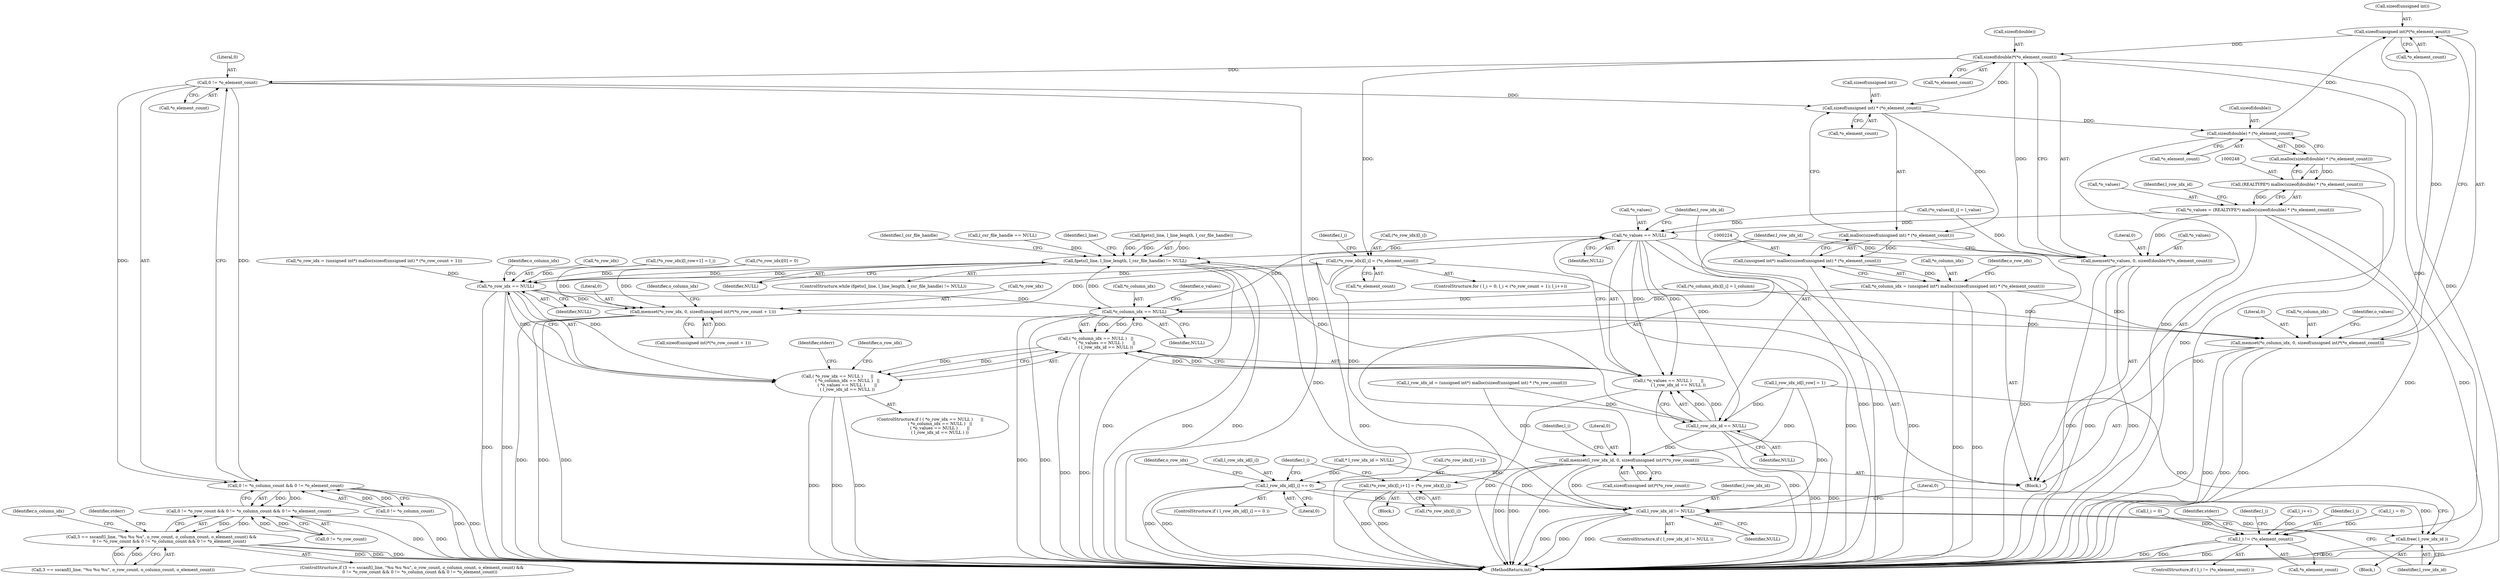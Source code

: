 digraph "0_libxsmm_151481489192e6d1997f8bde52c5c425ea41741d_0@API" {
"1000306" [label="(Call,sizeof(unsigned int)*(*o_element_count))"];
"1000250" [label="(Call,sizeof(double) * (*o_element_count))"];
"1000226" [label="(Call,sizeof(unsigned int) * (*o_element_count))"];
"1000315" [label="(Call,sizeof(double)*(*o_element_count))"];
"1000306" [label="(Call,sizeof(unsigned int)*(*o_element_count))"];
"1000215" [label="(Call,0 != *o_element_count)"];
"1000302" [label="(Call,memset(*o_column_idx, 0, sizeof(unsigned int)*(*o_element_count)))"];
"1000210" [label="(Call,0 != *o_column_count && 0 != *o_element_count)"];
"1000205" [label="(Call,0 != *o_row_count && 0 != *o_column_count && 0 != *o_element_count)"];
"1000196" [label="(Call,3 == sscanf(l_line, \"%u %u %u\", o_row_count, o_column_count, o_element_count) &&\n            0 != *o_row_count && 0 != *o_column_count && 0 != *o_element_count)"];
"1000225" [label="(Call,malloc(sizeof(unsigned int) * (*o_element_count)))"];
"1000223" [label="(Call,(unsigned int*) malloc(sizeof(unsigned int) * (*o_element_count)))"];
"1000220" [label="(Call,*o_column_idx = (unsigned int*) malloc(sizeof(unsigned int) * (*o_element_count)))"];
"1000272" [label="(Call,*o_column_idx == NULL)"];
"1000161" [label="(Call,fgets(l_line, l_line_length, l_csr_file_handle) != NULL)"];
"1000267" [label="(Call,*o_row_idx == NULL)"];
"1000266" [label="(Call,( *o_row_idx == NULL )      ||\n               ( *o_column_idx == NULL )   ||\n               ( *o_values == NULL )       ||\n               ( l_row_idx_id == NULL ))"];
"1000291" [label="(Call,memset(*o_row_idx, 0, sizeof(unsigned int)*(*o_row_count + 1)))"];
"1000466" [label="(Call,l_row_idx_id != NULL)"];
"1000470" [label="(Call,free( l_row_idx_id ))"];
"1000271" [label="(Call,( *o_column_idx == NULL )   ||\n               ( *o_values == NULL )       ||\n               ( l_row_idx_id == NULL ))"];
"1000277" [label="(Call,*o_values == NULL)"];
"1000276" [label="(Call,( *o_values == NULL )       ||\n               ( l_row_idx_id == NULL ))"];
"1000281" [label="(Call,l_row_idx_id == NULL)"];
"1000320" [label="(Call,memset(l_row_idx_id, 0, sizeof(unsigned int)*(*o_row_count)))"];
"1000448" [label="(Call,l_row_idx_id[l_i] == 0)"];
"1000311" [label="(Call,memset(*o_values, 0, sizeof(double)*(*o_element_count)))"];
"1000249" [label="(Call,malloc(sizeof(double) * (*o_element_count)))"];
"1000247" [label="(Call,(REALTYPE*) malloc(sizeof(double) * (*o_element_count)))"];
"1000244" [label="(Call,*o_values = (REALTYPE*) malloc(sizeof(double) * (*o_element_count)))"];
"1000340" [label="(Call,(*o_row_idx)[l_i] = (*o_element_count))"];
"1000454" [label="(Call,(*o_row_idx)[l_i+1] = (*o_row_idx)[l_i])"];
"1000425" [label="(Call,l_i != (*o_element_count))"];
"1000227" [label="(Call,sizeof(unsigned int))"];
"1000307" [label="(Call,sizeof(unsigned int))"];
"1000171" [label="(Identifier,l_line)"];
"1000141" [label="(Call,l_i = 0)"];
"1000160" [label="(ControlStructure,while (fgets(l_line, l_line_length, l_csr_file_handle) != NULL))"];
"1000162" [label="(Call,fgets(l_line, l_line_length, l_csr_file_handle))"];
"1000295" [label="(Call,sizeof(unsigned int)*(*o_row_count + 1))"];
"1000277" [label="(Call,*o_values == NULL)"];
"1000401" [label="(Call,(*o_values)[l_i] = l_value)"];
"1000330" [label="(Identifier,l_i)"];
"1000353" [label="(Call,l_i = 0)"];
"1000233" [label="(Identifier,o_row_idx)"];
"1000302" [label="(Call,memset(*o_column_idx, 0, sizeof(unsigned int)*(*o_element_count)))"];
"1000448" [label="(Call,l_row_idx_id[l_i] == 0)"];
"1000210" [label="(Call,0 != *o_column_count && 0 != *o_element_count)"];
"1000223" [label="(Call,(unsigned int*) malloc(sizeof(unsigned int) * (*o_element_count)))"];
"1000431" [label="(Identifier,stderr)"];
"1000272" [label="(Call,*o_column_idx == NULL)"];
"1000255" [label="(Call,l_row_idx_id = (unsigned int*) malloc(sizeof(unsigned int) * (*o_row_count)))"];
"1000461" [label="(Call,(*o_row_idx)[l_i])"];
"1000454" [label="(Call,(*o_row_idx)[l_i+1] = (*o_row_idx)[l_i])"];
"1000221" [label="(Call,*o_column_idx)"];
"1000267" [label="(Call,*o_row_idx == NULL)"];
"1000341" [label="(Call,(*o_row_idx)[l_i])"];
"1000328" [label="(ControlStructure,for ( l_i = 0; l_i < (*o_row_count + 1); l_i++))"];
"1000225" [label="(Call,malloc(sizeof(unsigned int) * (*o_element_count)))"];
"1000471" [label="(Identifier,l_row_idx_id)"];
"1000321" [label="(Identifier,l_row_idx_id)"];
"1000314" [label="(Literal,0)"];
"1000215" [label="(Call,0 != *o_element_count)"];
"1000244" [label="(Call,*o_values = (REALTYPE*) malloc(sizeof(double) * (*o_element_count)))"];
"1000427" [label="(Call,*o_element_count)"];
"1000251" [label="(Call,sizeof(double))"];
"1000281" [label="(Call,l_row_idx_id == NULL)"];
"1000409" [label="(Call,l_row_idx_id[l_row] = 1)"];
"1000320" [label="(Call,memset(l_row_idx_id, 0, sizeof(unsigned int)*(*o_row_count)))"];
"1000274" [label="(Identifier,o_column_idx)"];
"1000217" [label="(Call,*o_element_count)"];
"1000137" [label="(Call,* l_row_idx_id = NULL)"];
"1000318" [label="(Call,*o_element_count)"];
"1000452" [label="(Literal,0)"];
"1000362" [label="(Identifier,stderr)"];
"1000273" [label="(Call,*o_column_idx)"];
"1000268" [label="(Call,*o_row_idx)"];
"1000449" [label="(Call,l_row_idx_id[l_i])"];
"1000323" [label="(Call,sizeof(unsigned int)*(*o_row_count))"];
"1000414" [label="(Call,(*o_row_idx)[l_row+1] = l_i)"];
"1000306" [label="(Call,sizeof(unsigned int)*(*o_element_count))"];
"1000474" [label="(MethodReturn,int)"];
"1000311" [label="(Call,memset(*o_values, 0, sizeof(double)*(*o_element_count)))"];
"1000304" [label="(Identifier,o_column_idx)"];
"1000292" [label="(Call,*o_row_idx)"];
"1000266" [label="(Call,( *o_row_idx == NULL )      ||\n               ( *o_column_idx == NULL )   ||\n               ( *o_values == NULL )       ||\n               ( l_row_idx_id == NULL ))"];
"1000275" [label="(Identifier,NULL)"];
"1000270" [label="(Identifier,NULL)"];
"1000161" [label="(Call,fgets(l_line, l_line_length, l_csr_file_handle) != NULL)"];
"1000286" [label="(Identifier,stderr)"];
"1000166" [label="(Identifier,NULL)"];
"1000473" [label="(Literal,0)"];
"1000222" [label="(Identifier,o_column_idx)"];
"1000470" [label="(Call,free( l_row_idx_id ))"];
"1000322" [label="(Literal,0)"];
"1000315" [label="(Call,sizeof(double)*(*o_element_count))"];
"1000280" [label="(Identifier,NULL)"];
"1000196" [label="(Call,3 == sscanf(l_line, \"%u %u %u\", o_row_count, o_column_count, o_element_count) &&\n            0 != *o_row_count && 0 != *o_column_count && 0 != *o_element_count)"];
"1000425" [label="(Call,l_i != (*o_element_count))"];
"1000423" [label="(Identifier,l_csr_file_handle)"];
"1000309" [label="(Call,*o_element_count)"];
"1000447" [label="(ControlStructure,if ( l_row_idx_id[l_i] == 0 ))"];
"1000150" [label="(Call,l_csr_file_handle == NULL)"];
"1000347" [label="(Call,(*o_row_idx)[0] = 0)"];
"1000316" [label="(Call,sizeof(double))"];
"1000265" [label="(ControlStructure,if ( ( *o_row_idx == NULL )      ||\n               ( *o_column_idx == NULL )   ||\n               ( *o_values == NULL )       ||\n               ( l_row_idx_id == NULL ) ))"];
"1000283" [label="(Identifier,NULL)"];
"1000305" [label="(Literal,0)"];
"1000339" [label="(Identifier,l_i)"];
"1000303" [label="(Call,*o_column_idx)"];
"1000219" [label="(Block,)"];
"1000466" [label="(Call,l_row_idx_id != NULL)"];
"1000294" [label="(Literal,0)"];
"1000229" [label="(Call,*o_element_count)"];
"1000340" [label="(Call,(*o_row_idx)[l_i] = (*o_element_count))"];
"1000195" [label="(ControlStructure,if (3 == sscanf(l_line, \"%u %u %u\", o_row_count, o_column_count, o_element_count) &&\n            0 != *o_row_count && 0 != *o_column_count && 0 != *o_element_count))"];
"1000231" [label="(Call,*o_row_idx = (unsigned int*) malloc(sizeof(unsigned int) * (*o_row_count + 1)))"];
"1000438" [label="(Identifier,l_i)"];
"1000424" [label="(ControlStructure,if ( l_i != (*o_element_count) ))"];
"1000245" [label="(Call,*o_values)"];
"1000249" [label="(Call,malloc(sizeof(double) * (*o_element_count)))"];
"1000453" [label="(Block,)"];
"1000457" [label="(Identifier,o_row_idx)"];
"1000278" [label="(Call,*o_values)"];
"1000469" [label="(Block,)"];
"1000279" [label="(Identifier,o_values)"];
"1000256" [label="(Identifier,l_row_idx_id)"];
"1000271" [label="(Call,( *o_column_idx == NULL )   ||\n               ( *o_values == NULL )       ||\n               ( l_row_idx_id == NULL ))"];
"1000226" [label="(Call,sizeof(unsigned int) * (*o_element_count))"];
"1000445" [label="(Identifier,l_i)"];
"1000455" [label="(Call,(*o_row_idx)[l_i+1])"];
"1000206" [label="(Call,0 != *o_row_count)"];
"1000205" [label="(Call,0 != *o_row_count && 0 != *o_column_count && 0 != *o_element_count)"];
"1000312" [label="(Call,*o_values)"];
"1000465" [label="(ControlStructure,if ( l_row_idx_id != NULL ))"];
"1000250" [label="(Call,sizeof(double) * (*o_element_count))"];
"1000211" [label="(Call,0 != *o_column_count)"];
"1000467" [label="(Identifier,l_row_idx_id)"];
"1000253" [label="(Call,*o_element_count)"];
"1000291" [label="(Call,memset(*o_row_idx, 0, sizeof(unsigned int)*(*o_row_count + 1)))"];
"1000197" [label="(Call,3 == sscanf(l_line, \"%u %u %u\", o_row_count, o_column_count, o_element_count))"];
"1000276" [label="(Call,( *o_values == NULL )       ||\n               ( l_row_idx_id == NULL ))"];
"1000282" [label="(Identifier,l_row_idx_id)"];
"1000216" [label="(Literal,0)"];
"1000395" [label="(Call,(*o_column_idx)[l_i] = l_column)"];
"1000313" [label="(Identifier,o_values)"];
"1000407" [label="(Call,l_i++)"];
"1000293" [label="(Identifier,o_row_idx)"];
"1000247" [label="(Call,(REALTYPE*) malloc(sizeof(double) * (*o_element_count)))"];
"1000468" [label="(Identifier,NULL)"];
"1000345" [label="(Call,*o_element_count)"];
"1000426" [label="(Identifier,l_i)"];
"1000220" [label="(Call,*o_column_idx = (unsigned int*) malloc(sizeof(unsigned int) * (*o_element_count)))"];
"1000306" -> "1000302"  [label="AST: "];
"1000306" -> "1000309"  [label="CFG: "];
"1000307" -> "1000306"  [label="AST: "];
"1000309" -> "1000306"  [label="AST: "];
"1000302" -> "1000306"  [label="CFG: "];
"1000306" -> "1000302"  [label="DDG: "];
"1000250" -> "1000306"  [label="DDG: "];
"1000306" -> "1000315"  [label="DDG: "];
"1000250" -> "1000249"  [label="AST: "];
"1000250" -> "1000253"  [label="CFG: "];
"1000251" -> "1000250"  [label="AST: "];
"1000253" -> "1000250"  [label="AST: "];
"1000249" -> "1000250"  [label="CFG: "];
"1000250" -> "1000474"  [label="DDG: "];
"1000250" -> "1000249"  [label="DDG: "];
"1000226" -> "1000250"  [label="DDG: "];
"1000226" -> "1000225"  [label="AST: "];
"1000226" -> "1000229"  [label="CFG: "];
"1000227" -> "1000226"  [label="AST: "];
"1000229" -> "1000226"  [label="AST: "];
"1000225" -> "1000226"  [label="CFG: "];
"1000226" -> "1000225"  [label="DDG: "];
"1000315" -> "1000226"  [label="DDG: "];
"1000215" -> "1000226"  [label="DDG: "];
"1000315" -> "1000311"  [label="AST: "];
"1000315" -> "1000318"  [label="CFG: "];
"1000316" -> "1000315"  [label="AST: "];
"1000318" -> "1000315"  [label="AST: "];
"1000311" -> "1000315"  [label="CFG: "];
"1000315" -> "1000474"  [label="DDG: "];
"1000315" -> "1000215"  [label="DDG: "];
"1000315" -> "1000311"  [label="DDG: "];
"1000315" -> "1000340"  [label="DDG: "];
"1000315" -> "1000425"  [label="DDG: "];
"1000215" -> "1000210"  [label="AST: "];
"1000215" -> "1000217"  [label="CFG: "];
"1000216" -> "1000215"  [label="AST: "];
"1000217" -> "1000215"  [label="AST: "];
"1000210" -> "1000215"  [label="CFG: "];
"1000215" -> "1000474"  [label="DDG: "];
"1000215" -> "1000210"  [label="DDG: "];
"1000215" -> "1000210"  [label="DDG: "];
"1000302" -> "1000219"  [label="AST: "];
"1000303" -> "1000302"  [label="AST: "];
"1000305" -> "1000302"  [label="AST: "];
"1000313" -> "1000302"  [label="CFG: "];
"1000302" -> "1000474"  [label="DDG: "];
"1000302" -> "1000474"  [label="DDG: "];
"1000302" -> "1000474"  [label="DDG: "];
"1000395" -> "1000302"  [label="DDG: "];
"1000220" -> "1000302"  [label="DDG: "];
"1000272" -> "1000302"  [label="DDG: "];
"1000210" -> "1000205"  [label="AST: "];
"1000210" -> "1000211"  [label="CFG: "];
"1000211" -> "1000210"  [label="AST: "];
"1000205" -> "1000210"  [label="CFG: "];
"1000210" -> "1000474"  [label="DDG: "];
"1000210" -> "1000474"  [label="DDG: "];
"1000210" -> "1000205"  [label="DDG: "];
"1000210" -> "1000205"  [label="DDG: "];
"1000211" -> "1000210"  [label="DDG: "];
"1000211" -> "1000210"  [label="DDG: "];
"1000205" -> "1000196"  [label="AST: "];
"1000205" -> "1000206"  [label="CFG: "];
"1000206" -> "1000205"  [label="AST: "];
"1000196" -> "1000205"  [label="CFG: "];
"1000205" -> "1000474"  [label="DDG: "];
"1000205" -> "1000474"  [label="DDG: "];
"1000205" -> "1000196"  [label="DDG: "];
"1000205" -> "1000196"  [label="DDG: "];
"1000206" -> "1000205"  [label="DDG: "];
"1000206" -> "1000205"  [label="DDG: "];
"1000196" -> "1000195"  [label="AST: "];
"1000196" -> "1000197"  [label="CFG: "];
"1000197" -> "1000196"  [label="AST: "];
"1000222" -> "1000196"  [label="CFG: "];
"1000362" -> "1000196"  [label="CFG: "];
"1000196" -> "1000474"  [label="DDG: "];
"1000196" -> "1000474"  [label="DDG: "];
"1000196" -> "1000474"  [label="DDG: "];
"1000197" -> "1000196"  [label="DDG: "];
"1000197" -> "1000196"  [label="DDG: "];
"1000225" -> "1000223"  [label="AST: "];
"1000223" -> "1000225"  [label="CFG: "];
"1000225" -> "1000474"  [label="DDG: "];
"1000225" -> "1000223"  [label="DDG: "];
"1000223" -> "1000220"  [label="AST: "];
"1000224" -> "1000223"  [label="AST: "];
"1000220" -> "1000223"  [label="CFG: "];
"1000223" -> "1000474"  [label="DDG: "];
"1000223" -> "1000220"  [label="DDG: "];
"1000220" -> "1000219"  [label="AST: "];
"1000221" -> "1000220"  [label="AST: "];
"1000233" -> "1000220"  [label="CFG: "];
"1000220" -> "1000474"  [label="DDG: "];
"1000220" -> "1000474"  [label="DDG: "];
"1000220" -> "1000272"  [label="DDG: "];
"1000272" -> "1000271"  [label="AST: "];
"1000272" -> "1000275"  [label="CFG: "];
"1000273" -> "1000272"  [label="AST: "];
"1000275" -> "1000272"  [label="AST: "];
"1000279" -> "1000272"  [label="CFG: "];
"1000271" -> "1000272"  [label="CFG: "];
"1000272" -> "1000474"  [label="DDG: "];
"1000272" -> "1000474"  [label="DDG: "];
"1000272" -> "1000161"  [label="DDG: "];
"1000272" -> "1000271"  [label="DDG: "];
"1000272" -> "1000271"  [label="DDG: "];
"1000395" -> "1000272"  [label="DDG: "];
"1000267" -> "1000272"  [label="DDG: "];
"1000272" -> "1000277"  [label="DDG: "];
"1000161" -> "1000160"  [label="AST: "];
"1000161" -> "1000166"  [label="CFG: "];
"1000162" -> "1000161"  [label="AST: "];
"1000166" -> "1000161"  [label="AST: "];
"1000171" -> "1000161"  [label="CFG: "];
"1000423" -> "1000161"  [label="CFG: "];
"1000161" -> "1000474"  [label="DDG: "];
"1000161" -> "1000474"  [label="DDG: "];
"1000161" -> "1000474"  [label="DDG: "];
"1000162" -> "1000161"  [label="DDG: "];
"1000162" -> "1000161"  [label="DDG: "];
"1000162" -> "1000161"  [label="DDG: "];
"1000277" -> "1000161"  [label="DDG: "];
"1000267" -> "1000161"  [label="DDG: "];
"1000281" -> "1000161"  [label="DDG: "];
"1000150" -> "1000161"  [label="DDG: "];
"1000161" -> "1000267"  [label="DDG: "];
"1000161" -> "1000466"  [label="DDG: "];
"1000267" -> "1000266"  [label="AST: "];
"1000267" -> "1000270"  [label="CFG: "];
"1000268" -> "1000267"  [label="AST: "];
"1000270" -> "1000267"  [label="AST: "];
"1000274" -> "1000267"  [label="CFG: "];
"1000266" -> "1000267"  [label="CFG: "];
"1000267" -> "1000474"  [label="DDG: "];
"1000267" -> "1000474"  [label="DDG: "];
"1000267" -> "1000266"  [label="DDG: "];
"1000267" -> "1000266"  [label="DDG: "];
"1000347" -> "1000267"  [label="DDG: "];
"1000340" -> "1000267"  [label="DDG: "];
"1000414" -> "1000267"  [label="DDG: "];
"1000231" -> "1000267"  [label="DDG: "];
"1000267" -> "1000291"  [label="DDG: "];
"1000266" -> "1000265"  [label="AST: "];
"1000266" -> "1000271"  [label="CFG: "];
"1000271" -> "1000266"  [label="AST: "];
"1000286" -> "1000266"  [label="CFG: "];
"1000293" -> "1000266"  [label="CFG: "];
"1000266" -> "1000474"  [label="DDG: "];
"1000266" -> "1000474"  [label="DDG: "];
"1000266" -> "1000474"  [label="DDG: "];
"1000271" -> "1000266"  [label="DDG: "];
"1000271" -> "1000266"  [label="DDG: "];
"1000291" -> "1000219"  [label="AST: "];
"1000291" -> "1000295"  [label="CFG: "];
"1000292" -> "1000291"  [label="AST: "];
"1000294" -> "1000291"  [label="AST: "];
"1000295" -> "1000291"  [label="AST: "];
"1000304" -> "1000291"  [label="CFG: "];
"1000291" -> "1000474"  [label="DDG: "];
"1000291" -> "1000474"  [label="DDG: "];
"1000291" -> "1000474"  [label="DDG: "];
"1000414" -> "1000291"  [label="DDG: "];
"1000340" -> "1000291"  [label="DDG: "];
"1000347" -> "1000291"  [label="DDG: "];
"1000295" -> "1000291"  [label="DDG: "];
"1000466" -> "1000465"  [label="AST: "];
"1000466" -> "1000468"  [label="CFG: "];
"1000467" -> "1000466"  [label="AST: "];
"1000468" -> "1000466"  [label="AST: "];
"1000471" -> "1000466"  [label="CFG: "];
"1000473" -> "1000466"  [label="CFG: "];
"1000466" -> "1000474"  [label="DDG: "];
"1000466" -> "1000474"  [label="DDG: "];
"1000466" -> "1000474"  [label="DDG: "];
"1000448" -> "1000466"  [label="DDG: "];
"1000409" -> "1000466"  [label="DDG: "];
"1000137" -> "1000466"  [label="DDG: "];
"1000320" -> "1000466"  [label="DDG: "];
"1000466" -> "1000470"  [label="DDG: "];
"1000470" -> "1000469"  [label="AST: "];
"1000470" -> "1000471"  [label="CFG: "];
"1000471" -> "1000470"  [label="AST: "];
"1000473" -> "1000470"  [label="CFG: "];
"1000470" -> "1000474"  [label="DDG: "];
"1000448" -> "1000470"  [label="DDG: "];
"1000409" -> "1000470"  [label="DDG: "];
"1000271" -> "1000276"  [label="CFG: "];
"1000276" -> "1000271"  [label="AST: "];
"1000271" -> "1000474"  [label="DDG: "];
"1000271" -> "1000474"  [label="DDG: "];
"1000276" -> "1000271"  [label="DDG: "];
"1000276" -> "1000271"  [label="DDG: "];
"1000277" -> "1000276"  [label="AST: "];
"1000277" -> "1000280"  [label="CFG: "];
"1000278" -> "1000277"  [label="AST: "];
"1000280" -> "1000277"  [label="AST: "];
"1000282" -> "1000277"  [label="CFG: "];
"1000276" -> "1000277"  [label="CFG: "];
"1000277" -> "1000474"  [label="DDG: "];
"1000277" -> "1000474"  [label="DDG: "];
"1000277" -> "1000276"  [label="DDG: "];
"1000277" -> "1000276"  [label="DDG: "];
"1000401" -> "1000277"  [label="DDG: "];
"1000244" -> "1000277"  [label="DDG: "];
"1000277" -> "1000281"  [label="DDG: "];
"1000277" -> "1000311"  [label="DDG: "];
"1000276" -> "1000281"  [label="CFG: "];
"1000281" -> "1000276"  [label="AST: "];
"1000276" -> "1000474"  [label="DDG: "];
"1000276" -> "1000474"  [label="DDG: "];
"1000281" -> "1000276"  [label="DDG: "];
"1000281" -> "1000276"  [label="DDG: "];
"1000281" -> "1000283"  [label="CFG: "];
"1000282" -> "1000281"  [label="AST: "];
"1000283" -> "1000281"  [label="AST: "];
"1000281" -> "1000474"  [label="DDG: "];
"1000281" -> "1000474"  [label="DDG: "];
"1000409" -> "1000281"  [label="DDG: "];
"1000255" -> "1000281"  [label="DDG: "];
"1000281" -> "1000320"  [label="DDG: "];
"1000320" -> "1000219"  [label="AST: "];
"1000320" -> "1000323"  [label="CFG: "];
"1000321" -> "1000320"  [label="AST: "];
"1000322" -> "1000320"  [label="AST: "];
"1000323" -> "1000320"  [label="AST: "];
"1000330" -> "1000320"  [label="CFG: "];
"1000320" -> "1000474"  [label="DDG: "];
"1000320" -> "1000474"  [label="DDG: "];
"1000320" -> "1000474"  [label="DDG: "];
"1000409" -> "1000320"  [label="DDG: "];
"1000255" -> "1000320"  [label="DDG: "];
"1000323" -> "1000320"  [label="DDG: "];
"1000320" -> "1000448"  [label="DDG: "];
"1000448" -> "1000447"  [label="AST: "];
"1000448" -> "1000452"  [label="CFG: "];
"1000449" -> "1000448"  [label="AST: "];
"1000452" -> "1000448"  [label="AST: "];
"1000457" -> "1000448"  [label="CFG: "];
"1000445" -> "1000448"  [label="CFG: "];
"1000448" -> "1000474"  [label="DDG: "];
"1000448" -> "1000474"  [label="DDG: "];
"1000137" -> "1000448"  [label="DDG: "];
"1000311" -> "1000219"  [label="AST: "];
"1000312" -> "1000311"  [label="AST: "];
"1000314" -> "1000311"  [label="AST: "];
"1000321" -> "1000311"  [label="CFG: "];
"1000311" -> "1000474"  [label="DDG: "];
"1000311" -> "1000474"  [label="DDG: "];
"1000311" -> "1000474"  [label="DDG: "];
"1000401" -> "1000311"  [label="DDG: "];
"1000244" -> "1000311"  [label="DDG: "];
"1000249" -> "1000247"  [label="AST: "];
"1000247" -> "1000249"  [label="CFG: "];
"1000249" -> "1000474"  [label="DDG: "];
"1000249" -> "1000247"  [label="DDG: "];
"1000247" -> "1000244"  [label="AST: "];
"1000248" -> "1000247"  [label="AST: "];
"1000244" -> "1000247"  [label="CFG: "];
"1000247" -> "1000474"  [label="DDG: "];
"1000247" -> "1000244"  [label="DDG: "];
"1000244" -> "1000219"  [label="AST: "];
"1000245" -> "1000244"  [label="AST: "];
"1000256" -> "1000244"  [label="CFG: "];
"1000244" -> "1000474"  [label="DDG: "];
"1000244" -> "1000474"  [label="DDG: "];
"1000340" -> "1000328"  [label="AST: "];
"1000340" -> "1000345"  [label="CFG: "];
"1000341" -> "1000340"  [label="AST: "];
"1000345" -> "1000340"  [label="AST: "];
"1000339" -> "1000340"  [label="CFG: "];
"1000340" -> "1000474"  [label="DDG: "];
"1000340" -> "1000474"  [label="DDG: "];
"1000340" -> "1000454"  [label="DDG: "];
"1000454" -> "1000453"  [label="AST: "];
"1000454" -> "1000461"  [label="CFG: "];
"1000455" -> "1000454"  [label="AST: "];
"1000461" -> "1000454"  [label="AST: "];
"1000445" -> "1000454"  [label="CFG: "];
"1000454" -> "1000474"  [label="DDG: "];
"1000454" -> "1000474"  [label="DDG: "];
"1000425" -> "1000424"  [label="AST: "];
"1000425" -> "1000427"  [label="CFG: "];
"1000426" -> "1000425"  [label="AST: "];
"1000427" -> "1000425"  [label="AST: "];
"1000431" -> "1000425"  [label="CFG: "];
"1000438" -> "1000425"  [label="CFG: "];
"1000425" -> "1000474"  [label="DDG: "];
"1000425" -> "1000474"  [label="DDG: "];
"1000425" -> "1000474"  [label="DDG: "];
"1000141" -> "1000425"  [label="DDG: "];
"1000353" -> "1000425"  [label="DDG: "];
"1000407" -> "1000425"  [label="DDG: "];
}
